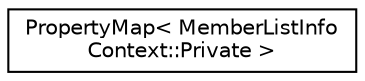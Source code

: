 digraph "Graphical Class Hierarchy"
{
 // LATEX_PDF_SIZE
  edge [fontname="Helvetica",fontsize="10",labelfontname="Helvetica",labelfontsize="10"];
  node [fontname="Helvetica",fontsize="10",shape=record];
  rankdir="LR";
  Node0 [label="PropertyMap\< MemberListInfo\lContext::Private \>",height=0.2,width=0.4,color="black", fillcolor="white", style="filled",URL="$classPropertyMap.html",tooltip=" "];
}
